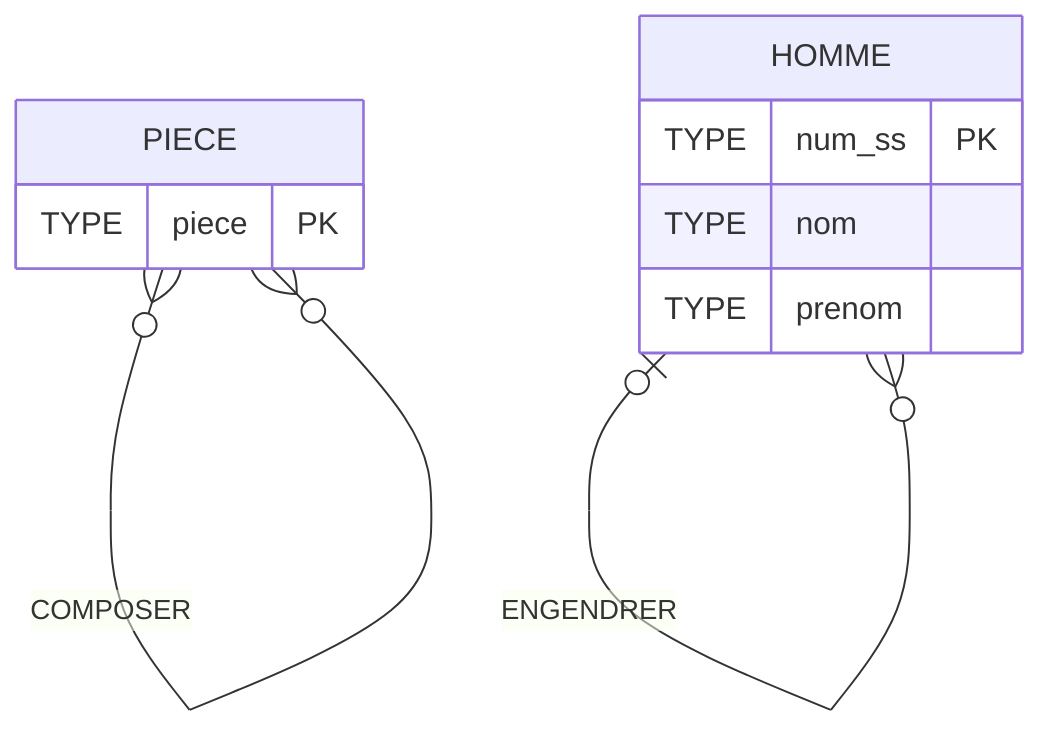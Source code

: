 erDiagram
  %% Generated by Mocodo 4.0.0
  PIECE {
    TYPE piece PK
  }
  HOMME {
    TYPE num_ss PK
    TYPE nom
    TYPE prenom
  }
  PIECE }o--o{ PIECE: COMPOSER
  HOMME |o--o{ HOMME: ENGENDRER